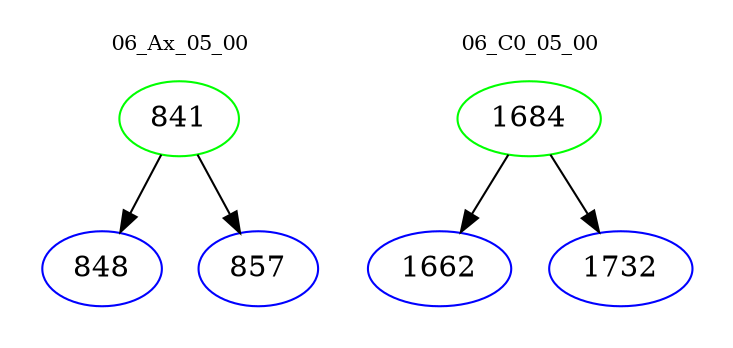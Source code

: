 digraph{
subgraph cluster_0 {
color = white
label = "06_Ax_05_00";
fontsize=10;
T0_841 [label="841", color="green"]
T0_841 -> T0_848 [color="black"]
T0_848 [label="848", color="blue"]
T0_841 -> T0_857 [color="black"]
T0_857 [label="857", color="blue"]
}
subgraph cluster_1 {
color = white
label = "06_C0_05_00";
fontsize=10;
T1_1684 [label="1684", color="green"]
T1_1684 -> T1_1662 [color="black"]
T1_1662 [label="1662", color="blue"]
T1_1684 -> T1_1732 [color="black"]
T1_1732 [label="1732", color="blue"]
}
}
